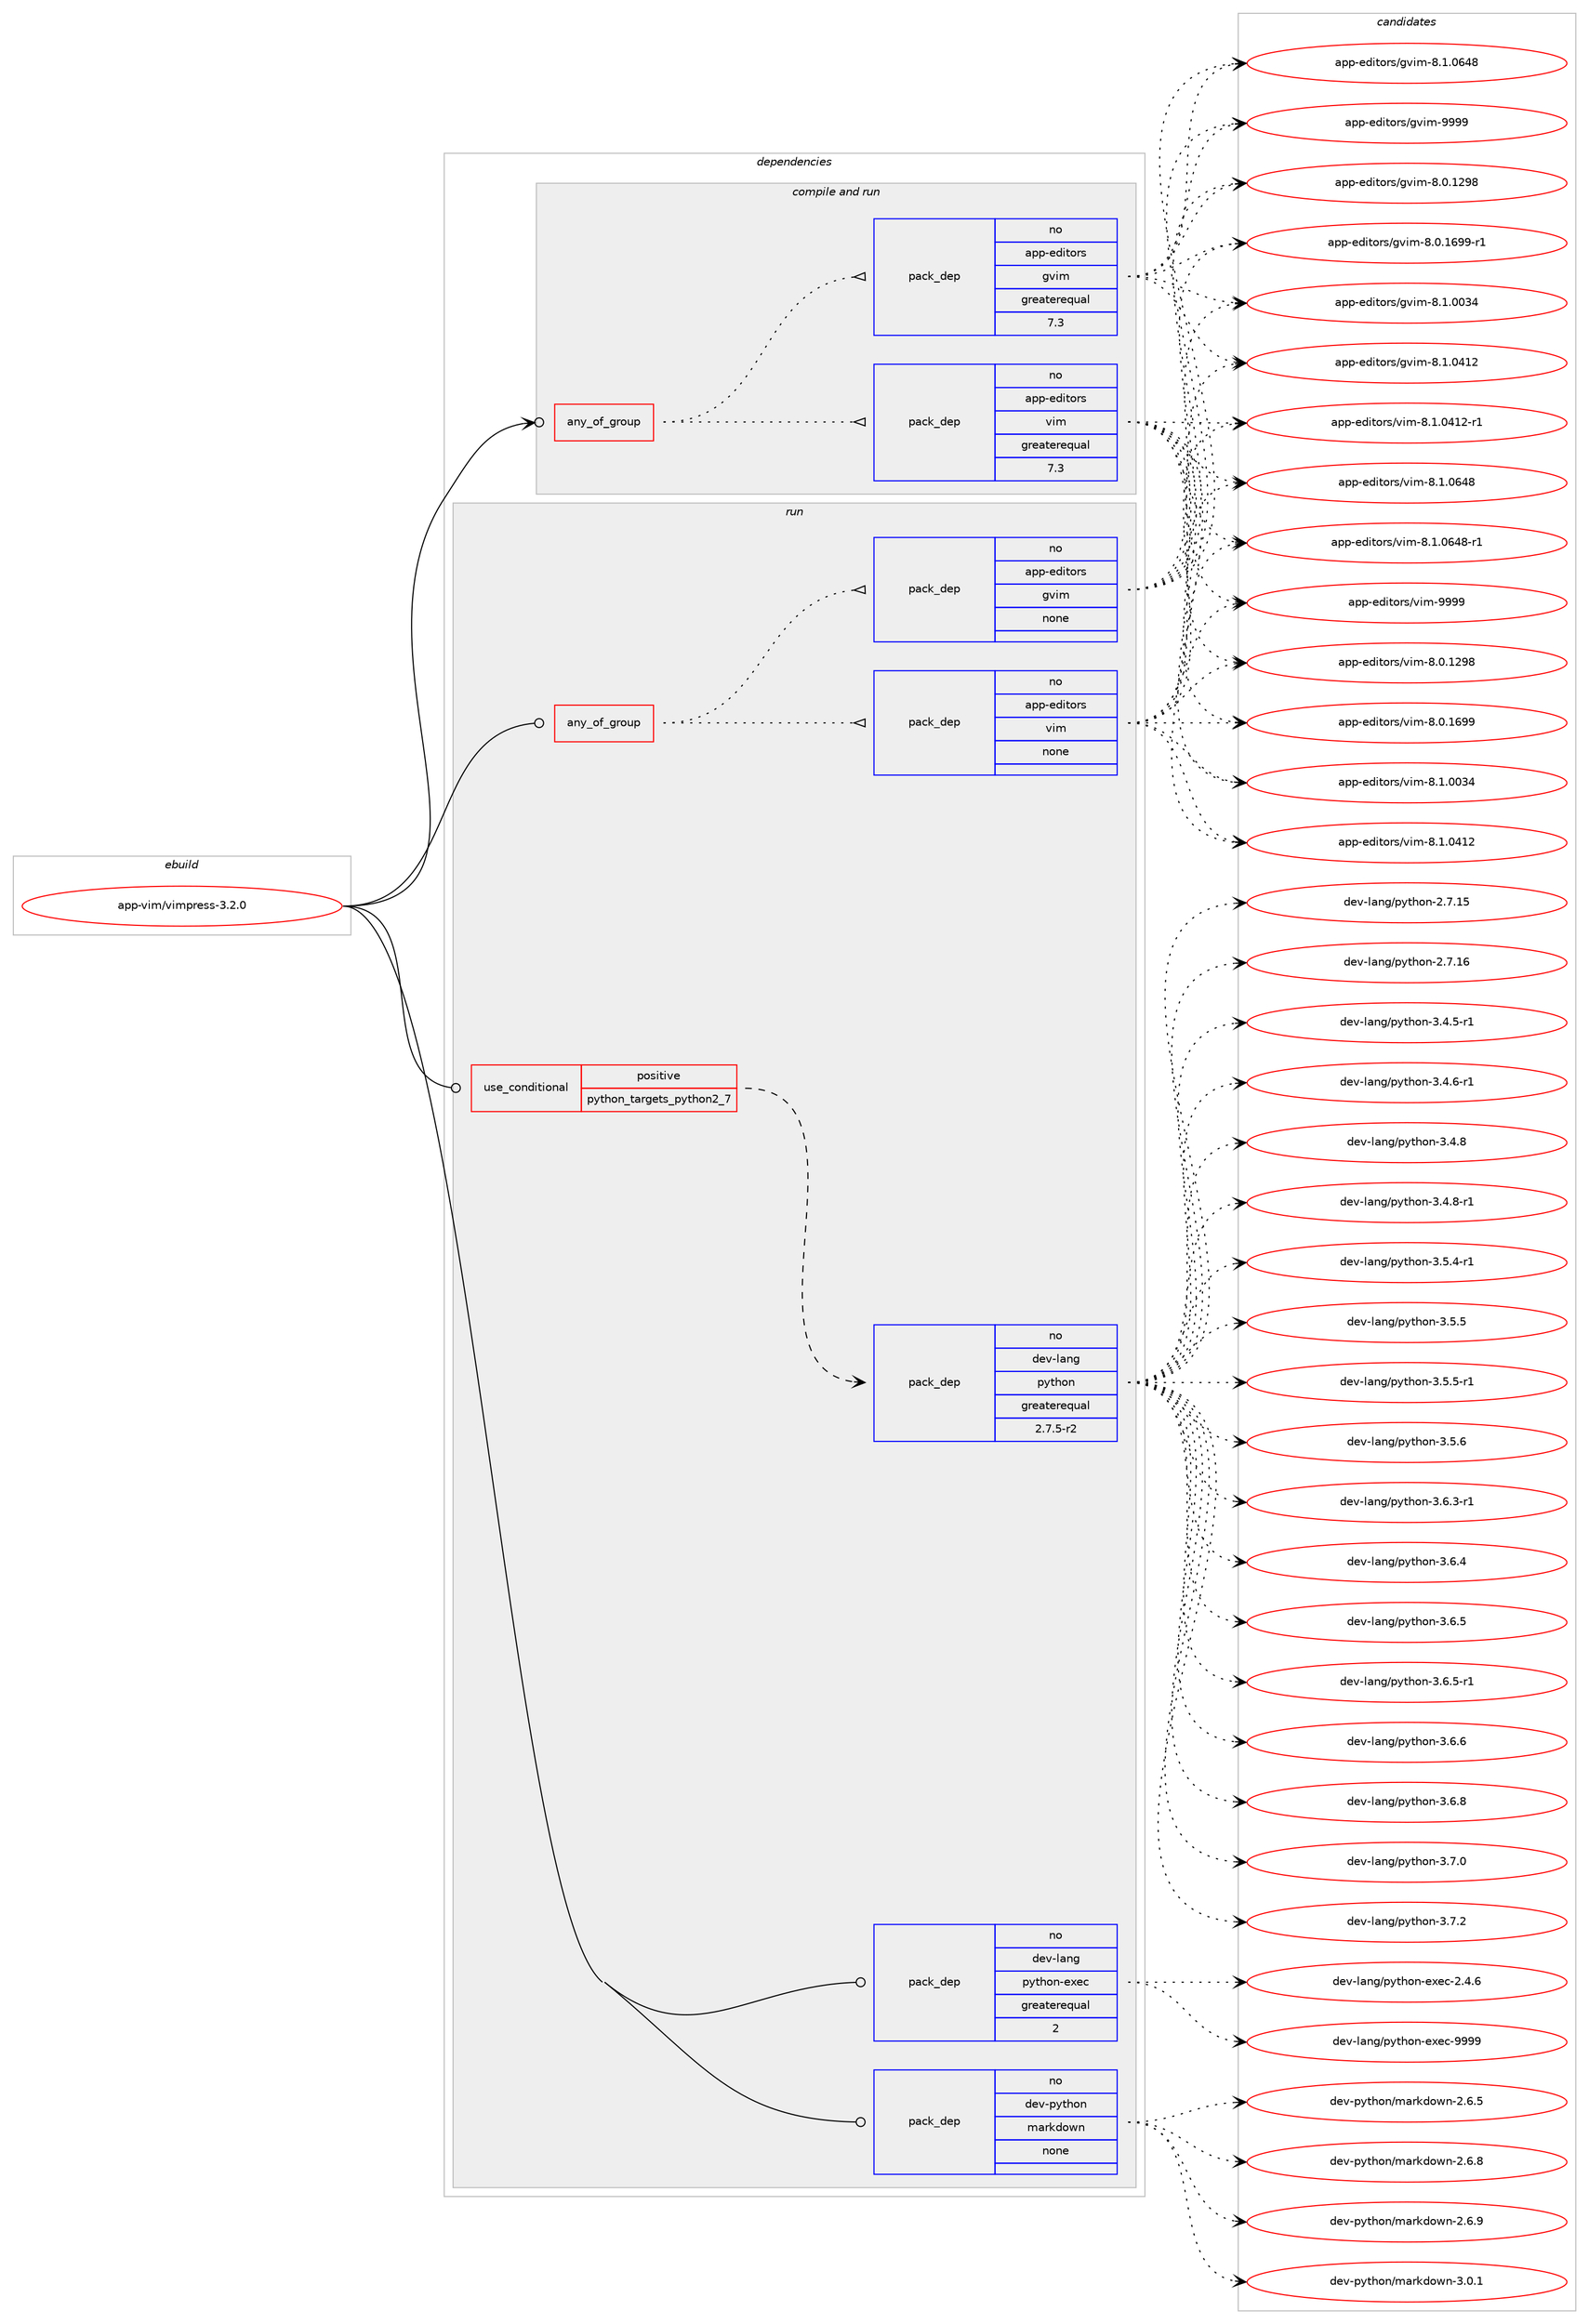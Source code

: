 digraph prolog {

# *************
# Graph options
# *************

newrank=true;
concentrate=true;
compound=true;
graph [rankdir=LR,fontname=Helvetica,fontsize=10,ranksep=1.5];#, ranksep=2.5, nodesep=0.2];
edge  [arrowhead=vee];
node  [fontname=Helvetica,fontsize=10];

# **********
# The ebuild
# **********

subgraph cluster_leftcol {
color=gray;
rank=same;
label=<<i>ebuild</i>>;
id [label="app-vim/vimpress-3.2.0", color=red, width=4, href="../app-vim/vimpress-3.2.0.svg"];
}

# ****************
# The dependencies
# ****************

subgraph cluster_midcol {
color=gray;
label=<<i>dependencies</i>>;
subgraph cluster_compile {
fillcolor="#eeeeee";
style=filled;
label=<<i>compile</i>>;
}
subgraph cluster_compileandrun {
fillcolor="#eeeeee";
style=filled;
label=<<i>compile and run</i>>;
subgraph any20280 {
dependency1314876 [label=<<TABLE BORDER="0" CELLBORDER="1" CELLSPACING="0" CELLPADDING="4"><TR><TD CELLPADDING="10">any_of_group</TD></TR></TABLE>>, shape=none, color=red];subgraph pack937628 {
dependency1314877 [label=<<TABLE BORDER="0" CELLBORDER="1" CELLSPACING="0" CELLPADDING="4" WIDTH="220"><TR><TD ROWSPAN="6" CELLPADDING="30">pack_dep</TD></TR><TR><TD WIDTH="110">no</TD></TR><TR><TD>app-editors</TD></TR><TR><TD>vim</TD></TR><TR><TD>greaterequal</TD></TR><TR><TD>7.3</TD></TR></TABLE>>, shape=none, color=blue];
}
dependency1314876:e -> dependency1314877:w [weight=20,style="dotted",arrowhead="oinv"];
subgraph pack937629 {
dependency1314878 [label=<<TABLE BORDER="0" CELLBORDER="1" CELLSPACING="0" CELLPADDING="4" WIDTH="220"><TR><TD ROWSPAN="6" CELLPADDING="30">pack_dep</TD></TR><TR><TD WIDTH="110">no</TD></TR><TR><TD>app-editors</TD></TR><TR><TD>gvim</TD></TR><TR><TD>greaterequal</TD></TR><TR><TD>7.3</TD></TR></TABLE>>, shape=none, color=blue];
}
dependency1314876:e -> dependency1314878:w [weight=20,style="dotted",arrowhead="oinv"];
}
id:e -> dependency1314876:w [weight=20,style="solid",arrowhead="odotvee"];
}
subgraph cluster_run {
fillcolor="#eeeeee";
style=filled;
label=<<i>run</i>>;
subgraph any20281 {
dependency1314879 [label=<<TABLE BORDER="0" CELLBORDER="1" CELLSPACING="0" CELLPADDING="4"><TR><TD CELLPADDING="10">any_of_group</TD></TR></TABLE>>, shape=none, color=red];subgraph pack937630 {
dependency1314880 [label=<<TABLE BORDER="0" CELLBORDER="1" CELLSPACING="0" CELLPADDING="4" WIDTH="220"><TR><TD ROWSPAN="6" CELLPADDING="30">pack_dep</TD></TR><TR><TD WIDTH="110">no</TD></TR><TR><TD>app-editors</TD></TR><TR><TD>vim</TD></TR><TR><TD>none</TD></TR><TR><TD></TD></TR></TABLE>>, shape=none, color=blue];
}
dependency1314879:e -> dependency1314880:w [weight=20,style="dotted",arrowhead="oinv"];
subgraph pack937631 {
dependency1314881 [label=<<TABLE BORDER="0" CELLBORDER="1" CELLSPACING="0" CELLPADDING="4" WIDTH="220"><TR><TD ROWSPAN="6" CELLPADDING="30">pack_dep</TD></TR><TR><TD WIDTH="110">no</TD></TR><TR><TD>app-editors</TD></TR><TR><TD>gvim</TD></TR><TR><TD>none</TD></TR><TR><TD></TD></TR></TABLE>>, shape=none, color=blue];
}
dependency1314879:e -> dependency1314881:w [weight=20,style="dotted",arrowhead="oinv"];
}
id:e -> dependency1314879:w [weight=20,style="solid",arrowhead="odot"];
subgraph cond356418 {
dependency1314882 [label=<<TABLE BORDER="0" CELLBORDER="1" CELLSPACING="0" CELLPADDING="4"><TR><TD ROWSPAN="3" CELLPADDING="10">use_conditional</TD></TR><TR><TD>positive</TD></TR><TR><TD>python_targets_python2_7</TD></TR></TABLE>>, shape=none, color=red];
subgraph pack937632 {
dependency1314883 [label=<<TABLE BORDER="0" CELLBORDER="1" CELLSPACING="0" CELLPADDING="4" WIDTH="220"><TR><TD ROWSPAN="6" CELLPADDING="30">pack_dep</TD></TR><TR><TD WIDTH="110">no</TD></TR><TR><TD>dev-lang</TD></TR><TR><TD>python</TD></TR><TR><TD>greaterequal</TD></TR><TR><TD>2.7.5-r2</TD></TR></TABLE>>, shape=none, color=blue];
}
dependency1314882:e -> dependency1314883:w [weight=20,style="dashed",arrowhead="vee"];
}
id:e -> dependency1314882:w [weight=20,style="solid",arrowhead="odot"];
subgraph pack937633 {
dependency1314884 [label=<<TABLE BORDER="0" CELLBORDER="1" CELLSPACING="0" CELLPADDING="4" WIDTH="220"><TR><TD ROWSPAN="6" CELLPADDING="30">pack_dep</TD></TR><TR><TD WIDTH="110">no</TD></TR><TR><TD>dev-lang</TD></TR><TR><TD>python-exec</TD></TR><TR><TD>greaterequal</TD></TR><TR><TD>2</TD></TR></TABLE>>, shape=none, color=blue];
}
id:e -> dependency1314884:w [weight=20,style="solid",arrowhead="odot"];
subgraph pack937634 {
dependency1314885 [label=<<TABLE BORDER="0" CELLBORDER="1" CELLSPACING="0" CELLPADDING="4" WIDTH="220"><TR><TD ROWSPAN="6" CELLPADDING="30">pack_dep</TD></TR><TR><TD WIDTH="110">no</TD></TR><TR><TD>dev-python</TD></TR><TR><TD>markdown</TD></TR><TR><TD>none</TD></TR><TR><TD></TD></TR></TABLE>>, shape=none, color=blue];
}
id:e -> dependency1314885:w [weight=20,style="solid",arrowhead="odot"];
}
}

# **************
# The candidates
# **************

subgraph cluster_choices {
rank=same;
color=gray;
label=<<i>candidates</i>>;

subgraph choice937628 {
color=black;
nodesep=1;
choice971121124510110010511611111411547118105109455646484649505756 [label="app-editors/vim-8.0.1298", color=red, width=4,href="../app-editors/vim-8.0.1298.svg"];
choice971121124510110010511611111411547118105109455646484649545757 [label="app-editors/vim-8.0.1699", color=red, width=4,href="../app-editors/vim-8.0.1699.svg"];
choice971121124510110010511611111411547118105109455646494648485152 [label="app-editors/vim-8.1.0034", color=red, width=4,href="../app-editors/vim-8.1.0034.svg"];
choice971121124510110010511611111411547118105109455646494648524950 [label="app-editors/vim-8.1.0412", color=red, width=4,href="../app-editors/vim-8.1.0412.svg"];
choice9711211245101100105116111114115471181051094556464946485249504511449 [label="app-editors/vim-8.1.0412-r1", color=red, width=4,href="../app-editors/vim-8.1.0412-r1.svg"];
choice971121124510110010511611111411547118105109455646494648545256 [label="app-editors/vim-8.1.0648", color=red, width=4,href="../app-editors/vim-8.1.0648.svg"];
choice9711211245101100105116111114115471181051094556464946485452564511449 [label="app-editors/vim-8.1.0648-r1", color=red, width=4,href="../app-editors/vim-8.1.0648-r1.svg"];
choice9711211245101100105116111114115471181051094557575757 [label="app-editors/vim-9999", color=red, width=4,href="../app-editors/vim-9999.svg"];
dependency1314877:e -> choice971121124510110010511611111411547118105109455646484649505756:w [style=dotted,weight="100"];
dependency1314877:e -> choice971121124510110010511611111411547118105109455646484649545757:w [style=dotted,weight="100"];
dependency1314877:e -> choice971121124510110010511611111411547118105109455646494648485152:w [style=dotted,weight="100"];
dependency1314877:e -> choice971121124510110010511611111411547118105109455646494648524950:w [style=dotted,weight="100"];
dependency1314877:e -> choice9711211245101100105116111114115471181051094556464946485249504511449:w [style=dotted,weight="100"];
dependency1314877:e -> choice971121124510110010511611111411547118105109455646494648545256:w [style=dotted,weight="100"];
dependency1314877:e -> choice9711211245101100105116111114115471181051094556464946485452564511449:w [style=dotted,weight="100"];
dependency1314877:e -> choice9711211245101100105116111114115471181051094557575757:w [style=dotted,weight="100"];
}
subgraph choice937629 {
color=black;
nodesep=1;
choice971121124510110010511611111411547103118105109455646484649505756 [label="app-editors/gvim-8.0.1298", color=red, width=4,href="../app-editors/gvim-8.0.1298.svg"];
choice9711211245101100105116111114115471031181051094556464846495457574511449 [label="app-editors/gvim-8.0.1699-r1", color=red, width=4,href="../app-editors/gvim-8.0.1699-r1.svg"];
choice971121124510110010511611111411547103118105109455646494648485152 [label="app-editors/gvim-8.1.0034", color=red, width=4,href="../app-editors/gvim-8.1.0034.svg"];
choice971121124510110010511611111411547103118105109455646494648524950 [label="app-editors/gvim-8.1.0412", color=red, width=4,href="../app-editors/gvim-8.1.0412.svg"];
choice971121124510110010511611111411547103118105109455646494648545256 [label="app-editors/gvim-8.1.0648", color=red, width=4,href="../app-editors/gvim-8.1.0648.svg"];
choice9711211245101100105116111114115471031181051094557575757 [label="app-editors/gvim-9999", color=red, width=4,href="../app-editors/gvim-9999.svg"];
dependency1314878:e -> choice971121124510110010511611111411547103118105109455646484649505756:w [style=dotted,weight="100"];
dependency1314878:e -> choice9711211245101100105116111114115471031181051094556464846495457574511449:w [style=dotted,weight="100"];
dependency1314878:e -> choice971121124510110010511611111411547103118105109455646494648485152:w [style=dotted,weight="100"];
dependency1314878:e -> choice971121124510110010511611111411547103118105109455646494648524950:w [style=dotted,weight="100"];
dependency1314878:e -> choice971121124510110010511611111411547103118105109455646494648545256:w [style=dotted,weight="100"];
dependency1314878:e -> choice9711211245101100105116111114115471031181051094557575757:w [style=dotted,weight="100"];
}
subgraph choice937630 {
color=black;
nodesep=1;
choice971121124510110010511611111411547118105109455646484649505756 [label="app-editors/vim-8.0.1298", color=red, width=4,href="../app-editors/vim-8.0.1298.svg"];
choice971121124510110010511611111411547118105109455646484649545757 [label="app-editors/vim-8.0.1699", color=red, width=4,href="../app-editors/vim-8.0.1699.svg"];
choice971121124510110010511611111411547118105109455646494648485152 [label="app-editors/vim-8.1.0034", color=red, width=4,href="../app-editors/vim-8.1.0034.svg"];
choice971121124510110010511611111411547118105109455646494648524950 [label="app-editors/vim-8.1.0412", color=red, width=4,href="../app-editors/vim-8.1.0412.svg"];
choice9711211245101100105116111114115471181051094556464946485249504511449 [label="app-editors/vim-8.1.0412-r1", color=red, width=4,href="../app-editors/vim-8.1.0412-r1.svg"];
choice971121124510110010511611111411547118105109455646494648545256 [label="app-editors/vim-8.1.0648", color=red, width=4,href="../app-editors/vim-8.1.0648.svg"];
choice9711211245101100105116111114115471181051094556464946485452564511449 [label="app-editors/vim-8.1.0648-r1", color=red, width=4,href="../app-editors/vim-8.1.0648-r1.svg"];
choice9711211245101100105116111114115471181051094557575757 [label="app-editors/vim-9999", color=red, width=4,href="../app-editors/vim-9999.svg"];
dependency1314880:e -> choice971121124510110010511611111411547118105109455646484649505756:w [style=dotted,weight="100"];
dependency1314880:e -> choice971121124510110010511611111411547118105109455646484649545757:w [style=dotted,weight="100"];
dependency1314880:e -> choice971121124510110010511611111411547118105109455646494648485152:w [style=dotted,weight="100"];
dependency1314880:e -> choice971121124510110010511611111411547118105109455646494648524950:w [style=dotted,weight="100"];
dependency1314880:e -> choice9711211245101100105116111114115471181051094556464946485249504511449:w [style=dotted,weight="100"];
dependency1314880:e -> choice971121124510110010511611111411547118105109455646494648545256:w [style=dotted,weight="100"];
dependency1314880:e -> choice9711211245101100105116111114115471181051094556464946485452564511449:w [style=dotted,weight="100"];
dependency1314880:e -> choice9711211245101100105116111114115471181051094557575757:w [style=dotted,weight="100"];
}
subgraph choice937631 {
color=black;
nodesep=1;
choice971121124510110010511611111411547103118105109455646484649505756 [label="app-editors/gvim-8.0.1298", color=red, width=4,href="../app-editors/gvim-8.0.1298.svg"];
choice9711211245101100105116111114115471031181051094556464846495457574511449 [label="app-editors/gvim-8.0.1699-r1", color=red, width=4,href="../app-editors/gvim-8.0.1699-r1.svg"];
choice971121124510110010511611111411547103118105109455646494648485152 [label="app-editors/gvim-8.1.0034", color=red, width=4,href="../app-editors/gvim-8.1.0034.svg"];
choice971121124510110010511611111411547103118105109455646494648524950 [label="app-editors/gvim-8.1.0412", color=red, width=4,href="../app-editors/gvim-8.1.0412.svg"];
choice971121124510110010511611111411547103118105109455646494648545256 [label="app-editors/gvim-8.1.0648", color=red, width=4,href="../app-editors/gvim-8.1.0648.svg"];
choice9711211245101100105116111114115471031181051094557575757 [label="app-editors/gvim-9999", color=red, width=4,href="../app-editors/gvim-9999.svg"];
dependency1314881:e -> choice971121124510110010511611111411547103118105109455646484649505756:w [style=dotted,weight="100"];
dependency1314881:e -> choice9711211245101100105116111114115471031181051094556464846495457574511449:w [style=dotted,weight="100"];
dependency1314881:e -> choice971121124510110010511611111411547103118105109455646494648485152:w [style=dotted,weight="100"];
dependency1314881:e -> choice971121124510110010511611111411547103118105109455646494648524950:w [style=dotted,weight="100"];
dependency1314881:e -> choice971121124510110010511611111411547103118105109455646494648545256:w [style=dotted,weight="100"];
dependency1314881:e -> choice9711211245101100105116111114115471031181051094557575757:w [style=dotted,weight="100"];
}
subgraph choice937632 {
color=black;
nodesep=1;
choice10010111845108971101034711212111610411111045504655464953 [label="dev-lang/python-2.7.15", color=red, width=4,href="../dev-lang/python-2.7.15.svg"];
choice10010111845108971101034711212111610411111045504655464954 [label="dev-lang/python-2.7.16", color=red, width=4,href="../dev-lang/python-2.7.16.svg"];
choice1001011184510897110103471121211161041111104551465246534511449 [label="dev-lang/python-3.4.5-r1", color=red, width=4,href="../dev-lang/python-3.4.5-r1.svg"];
choice1001011184510897110103471121211161041111104551465246544511449 [label="dev-lang/python-3.4.6-r1", color=red, width=4,href="../dev-lang/python-3.4.6-r1.svg"];
choice100101118451089711010347112121116104111110455146524656 [label="dev-lang/python-3.4.8", color=red, width=4,href="../dev-lang/python-3.4.8.svg"];
choice1001011184510897110103471121211161041111104551465246564511449 [label="dev-lang/python-3.4.8-r1", color=red, width=4,href="../dev-lang/python-3.4.8-r1.svg"];
choice1001011184510897110103471121211161041111104551465346524511449 [label="dev-lang/python-3.5.4-r1", color=red, width=4,href="../dev-lang/python-3.5.4-r1.svg"];
choice100101118451089711010347112121116104111110455146534653 [label="dev-lang/python-3.5.5", color=red, width=4,href="../dev-lang/python-3.5.5.svg"];
choice1001011184510897110103471121211161041111104551465346534511449 [label="dev-lang/python-3.5.5-r1", color=red, width=4,href="../dev-lang/python-3.5.5-r1.svg"];
choice100101118451089711010347112121116104111110455146534654 [label="dev-lang/python-3.5.6", color=red, width=4,href="../dev-lang/python-3.5.6.svg"];
choice1001011184510897110103471121211161041111104551465446514511449 [label="dev-lang/python-3.6.3-r1", color=red, width=4,href="../dev-lang/python-3.6.3-r1.svg"];
choice100101118451089711010347112121116104111110455146544652 [label="dev-lang/python-3.6.4", color=red, width=4,href="../dev-lang/python-3.6.4.svg"];
choice100101118451089711010347112121116104111110455146544653 [label="dev-lang/python-3.6.5", color=red, width=4,href="../dev-lang/python-3.6.5.svg"];
choice1001011184510897110103471121211161041111104551465446534511449 [label="dev-lang/python-3.6.5-r1", color=red, width=4,href="../dev-lang/python-3.6.5-r1.svg"];
choice100101118451089711010347112121116104111110455146544654 [label="dev-lang/python-3.6.6", color=red, width=4,href="../dev-lang/python-3.6.6.svg"];
choice100101118451089711010347112121116104111110455146544656 [label="dev-lang/python-3.6.8", color=red, width=4,href="../dev-lang/python-3.6.8.svg"];
choice100101118451089711010347112121116104111110455146554648 [label="dev-lang/python-3.7.0", color=red, width=4,href="../dev-lang/python-3.7.0.svg"];
choice100101118451089711010347112121116104111110455146554650 [label="dev-lang/python-3.7.2", color=red, width=4,href="../dev-lang/python-3.7.2.svg"];
dependency1314883:e -> choice10010111845108971101034711212111610411111045504655464953:w [style=dotted,weight="100"];
dependency1314883:e -> choice10010111845108971101034711212111610411111045504655464954:w [style=dotted,weight="100"];
dependency1314883:e -> choice1001011184510897110103471121211161041111104551465246534511449:w [style=dotted,weight="100"];
dependency1314883:e -> choice1001011184510897110103471121211161041111104551465246544511449:w [style=dotted,weight="100"];
dependency1314883:e -> choice100101118451089711010347112121116104111110455146524656:w [style=dotted,weight="100"];
dependency1314883:e -> choice1001011184510897110103471121211161041111104551465246564511449:w [style=dotted,weight="100"];
dependency1314883:e -> choice1001011184510897110103471121211161041111104551465346524511449:w [style=dotted,weight="100"];
dependency1314883:e -> choice100101118451089711010347112121116104111110455146534653:w [style=dotted,weight="100"];
dependency1314883:e -> choice1001011184510897110103471121211161041111104551465346534511449:w [style=dotted,weight="100"];
dependency1314883:e -> choice100101118451089711010347112121116104111110455146534654:w [style=dotted,weight="100"];
dependency1314883:e -> choice1001011184510897110103471121211161041111104551465446514511449:w [style=dotted,weight="100"];
dependency1314883:e -> choice100101118451089711010347112121116104111110455146544652:w [style=dotted,weight="100"];
dependency1314883:e -> choice100101118451089711010347112121116104111110455146544653:w [style=dotted,weight="100"];
dependency1314883:e -> choice1001011184510897110103471121211161041111104551465446534511449:w [style=dotted,weight="100"];
dependency1314883:e -> choice100101118451089711010347112121116104111110455146544654:w [style=dotted,weight="100"];
dependency1314883:e -> choice100101118451089711010347112121116104111110455146544656:w [style=dotted,weight="100"];
dependency1314883:e -> choice100101118451089711010347112121116104111110455146554648:w [style=dotted,weight="100"];
dependency1314883:e -> choice100101118451089711010347112121116104111110455146554650:w [style=dotted,weight="100"];
}
subgraph choice937633 {
color=black;
nodesep=1;
choice1001011184510897110103471121211161041111104510112010199455046524654 [label="dev-lang/python-exec-2.4.6", color=red, width=4,href="../dev-lang/python-exec-2.4.6.svg"];
choice10010111845108971101034711212111610411111045101120101994557575757 [label="dev-lang/python-exec-9999", color=red, width=4,href="../dev-lang/python-exec-9999.svg"];
dependency1314884:e -> choice1001011184510897110103471121211161041111104510112010199455046524654:w [style=dotted,weight="100"];
dependency1314884:e -> choice10010111845108971101034711212111610411111045101120101994557575757:w [style=dotted,weight="100"];
}
subgraph choice937634 {
color=black;
nodesep=1;
choice100101118451121211161041111104710997114107100111119110455046544653 [label="dev-python/markdown-2.6.5", color=red, width=4,href="../dev-python/markdown-2.6.5.svg"];
choice100101118451121211161041111104710997114107100111119110455046544656 [label="dev-python/markdown-2.6.8", color=red, width=4,href="../dev-python/markdown-2.6.8.svg"];
choice100101118451121211161041111104710997114107100111119110455046544657 [label="dev-python/markdown-2.6.9", color=red, width=4,href="../dev-python/markdown-2.6.9.svg"];
choice100101118451121211161041111104710997114107100111119110455146484649 [label="dev-python/markdown-3.0.1", color=red, width=4,href="../dev-python/markdown-3.0.1.svg"];
dependency1314885:e -> choice100101118451121211161041111104710997114107100111119110455046544653:w [style=dotted,weight="100"];
dependency1314885:e -> choice100101118451121211161041111104710997114107100111119110455046544656:w [style=dotted,weight="100"];
dependency1314885:e -> choice100101118451121211161041111104710997114107100111119110455046544657:w [style=dotted,weight="100"];
dependency1314885:e -> choice100101118451121211161041111104710997114107100111119110455146484649:w [style=dotted,weight="100"];
}
}

}
